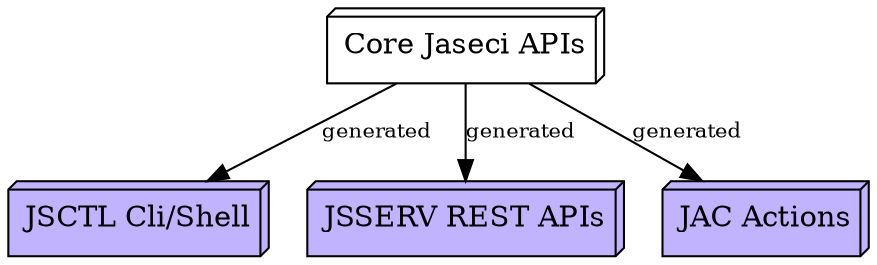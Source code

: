 digraph G {
 main [shape=box3d, label="Core Jaseci APIs"]; /* this is a comment */
 jsctl [shape=box3d, label="JSCTL Cli/Shell", style=filled,fillcolor=".7 .3 1.0"]
 serve [shape=box3d, label="JSSERV REST APIs", style=filled, fillcolor=".7 .3 1.0"]
 jac [shape=box3d, label="JAC Actions", style=filled, fillcolor=".7 .3 1.0"]
 main -> jsctl [weight=8,label="generated", fontsize=10];
 main -> serve [weight=8,label="generated", fontsize=10];
 main -> jac [weight=8,label="generated", fontsize=10];
}